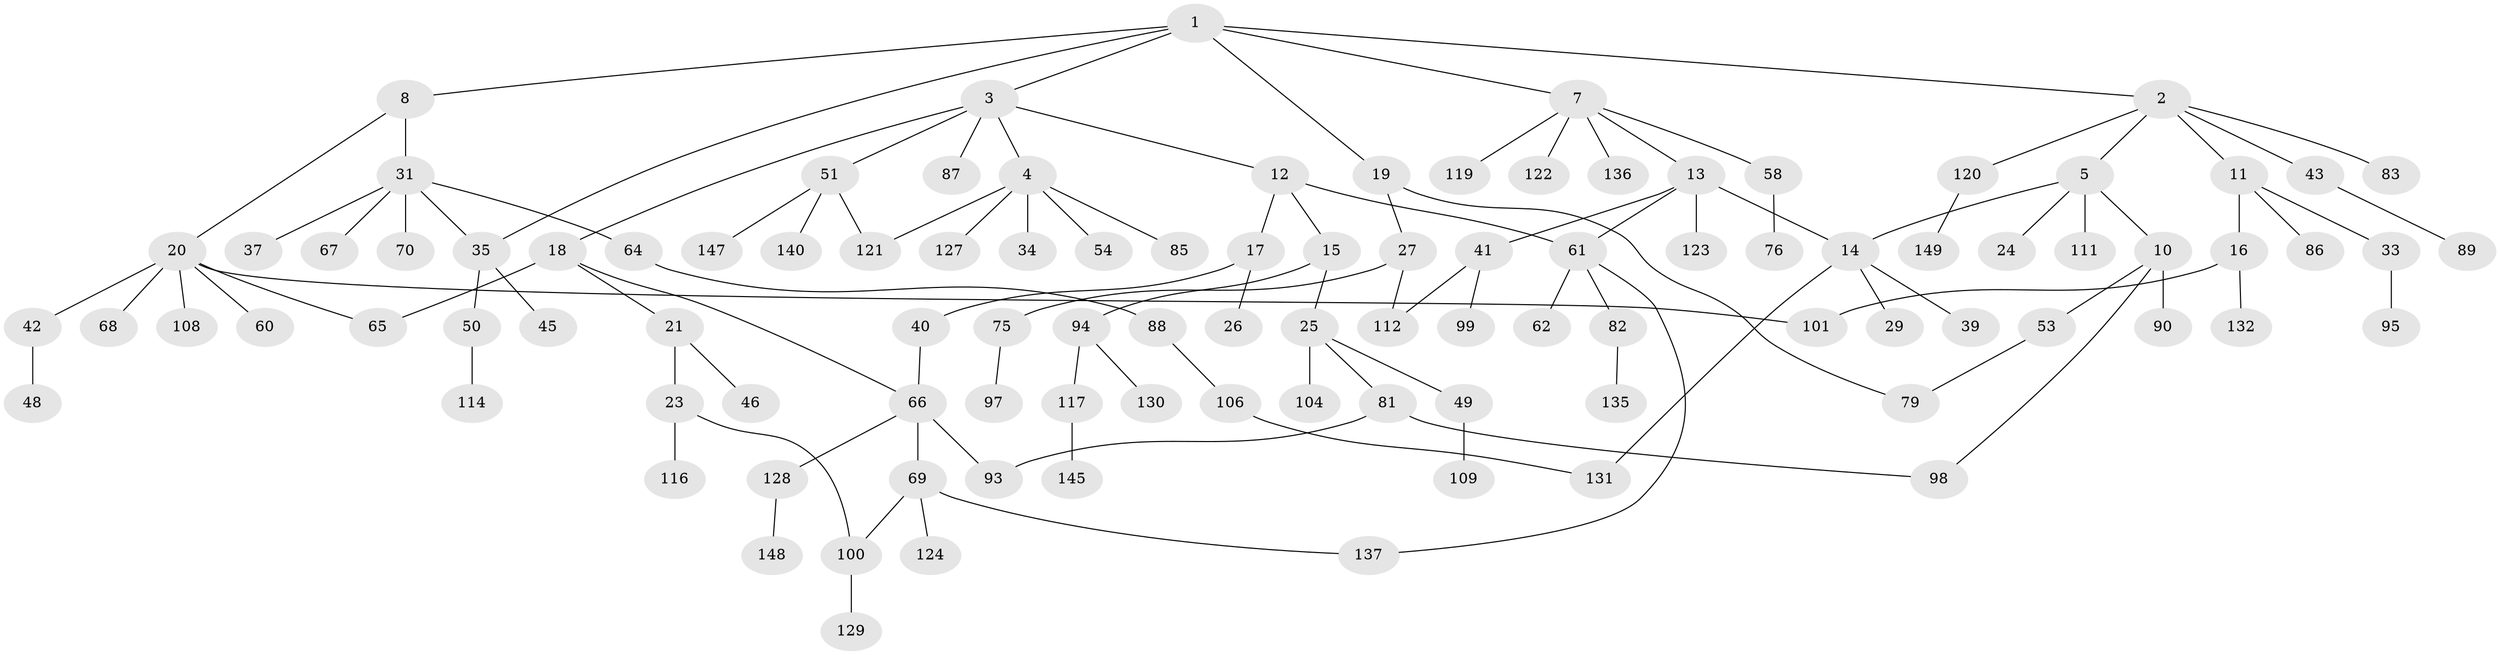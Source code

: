 // original degree distribution, {6: 0.020134228187919462, 4: 0.10738255033557047, 5: 0.04697986577181208, 2: 0.2684563758389262, 3: 0.12751677852348994, 7: 0.006711409395973154, 1: 0.4228187919463087}
// Generated by graph-tools (version 1.1) at 2025/41/03/06/25 10:41:28]
// undirected, 103 vertices, 116 edges
graph export_dot {
graph [start="1"]
  node [color=gray90,style=filled];
  1 [super="+6"];
  2 [super="+28"];
  3 [super="+9"];
  4 [super="+36"];
  5 [super="+63"];
  7 [super="+47"];
  8 [super="+134"];
  10 [super="+133"];
  11 [super="+30"];
  12 [super="+57"];
  13 [super="+22"];
  14 [super="+32"];
  15;
  16 [super="+125"];
  17 [super="+59"];
  18 [super="+44"];
  19;
  20 [super="+55"];
  21;
  23;
  24;
  25 [super="+74"];
  26 [super="+96"];
  27;
  29;
  31 [super="+52"];
  33 [super="+92"];
  34;
  35 [super="+38"];
  37;
  39;
  40;
  41 [super="+103"];
  42 [super="+84"];
  43 [super="+80"];
  45 [super="+143"];
  46 [super="+71"];
  48;
  49 [super="+91"];
  50 [super="+146"];
  51 [super="+56"];
  53 [super="+73"];
  54 [super="+72"];
  58;
  60 [super="+110"];
  61 [super="+115"];
  62;
  64 [super="+139"];
  65 [super="+107"];
  66 [super="+78"];
  67;
  68;
  69 [super="+77"];
  70;
  75 [super="+142"];
  76;
  79;
  81 [super="+102"];
  82;
  83;
  85;
  86;
  87;
  88 [super="+126"];
  89;
  90;
  93;
  94 [super="+138"];
  95;
  97;
  98 [super="+105"];
  99;
  100 [super="+118"];
  101;
  104 [super="+113"];
  106;
  108;
  109;
  111;
  112;
  114;
  116;
  117;
  119;
  120;
  121;
  122;
  123;
  124;
  127;
  128 [super="+144"];
  129;
  130;
  131 [super="+141"];
  132;
  135;
  136;
  137;
  140;
  145;
  147;
  148;
  149;
  1 -- 2;
  1 -- 3;
  1 -- 8;
  1 -- 19;
  1 -- 35;
  1 -- 7;
  2 -- 5;
  2 -- 11;
  2 -- 83;
  2 -- 120;
  2 -- 43;
  3 -- 4;
  3 -- 12;
  3 -- 51;
  3 -- 18;
  3 -- 87;
  4 -- 34;
  4 -- 54;
  4 -- 85;
  4 -- 121;
  4 -- 127;
  5 -- 10;
  5 -- 14;
  5 -- 24;
  5 -- 111;
  7 -- 13;
  7 -- 58;
  7 -- 136;
  7 -- 122;
  7 -- 119;
  8 -- 20;
  8 -- 31;
  10 -- 53;
  10 -- 90;
  10 -- 98;
  11 -- 16;
  11 -- 33;
  11 -- 86;
  12 -- 15;
  12 -- 17;
  12 -- 61;
  13 -- 123;
  13 -- 41;
  13 -- 61;
  13 -- 14;
  14 -- 29;
  14 -- 131;
  14 -- 39;
  15 -- 25;
  15 -- 94;
  16 -- 132;
  16 -- 101;
  17 -- 26;
  17 -- 40;
  18 -- 21;
  18 -- 66;
  18 -- 65;
  19 -- 27;
  19 -- 79;
  20 -- 42;
  20 -- 65;
  20 -- 68;
  20 -- 101;
  20 -- 108;
  20 -- 60;
  21 -- 23;
  21 -- 46;
  23 -- 100;
  23 -- 116;
  25 -- 49;
  25 -- 81;
  25 -- 104;
  27 -- 75;
  27 -- 112;
  31 -- 37;
  31 -- 64;
  31 -- 70;
  31 -- 67;
  31 -- 35;
  33 -- 95;
  35 -- 45;
  35 -- 50;
  40 -- 66;
  41 -- 99;
  41 -- 112;
  42 -- 48;
  43 -- 89;
  49 -- 109;
  50 -- 114;
  51 -- 140;
  51 -- 147;
  51 -- 121;
  53 -- 79;
  58 -- 76;
  61 -- 62;
  61 -- 82;
  61 -- 137;
  64 -- 88;
  66 -- 69;
  66 -- 128;
  66 -- 93;
  69 -- 137;
  69 -- 100;
  69 -- 124;
  75 -- 97;
  81 -- 93;
  81 -- 98;
  82 -- 135;
  88 -- 106;
  94 -- 117;
  94 -- 130;
  100 -- 129;
  106 -- 131;
  117 -- 145;
  120 -- 149;
  128 -- 148;
}
